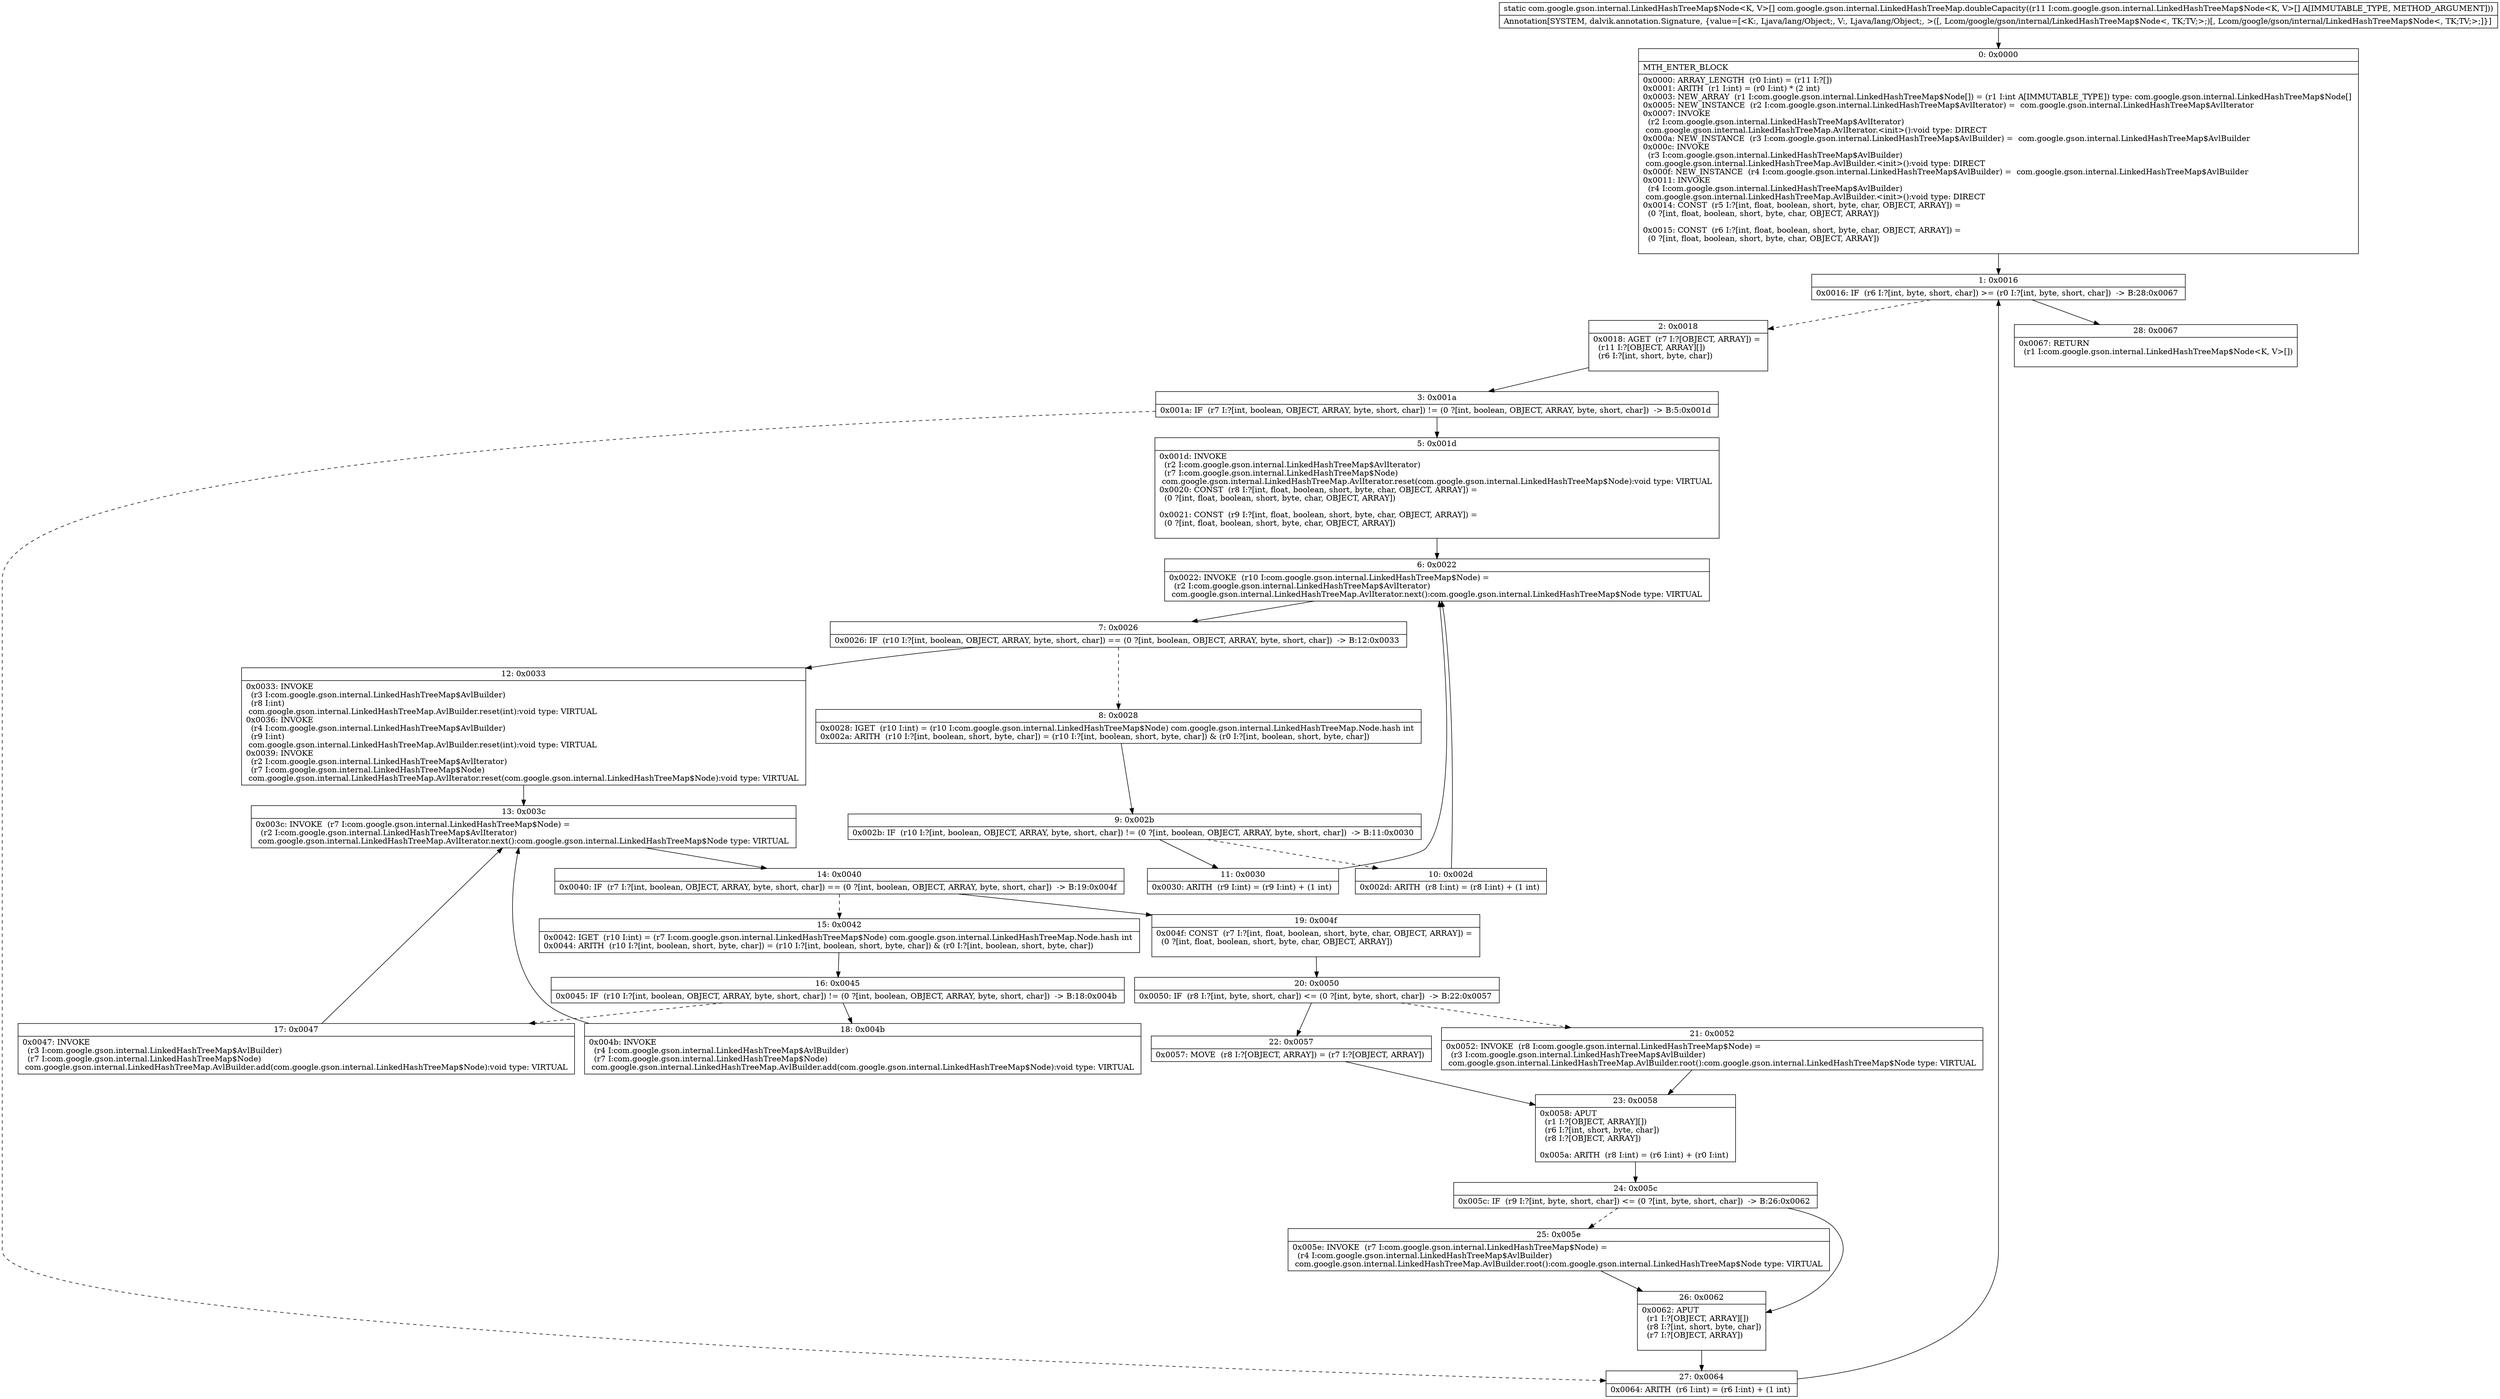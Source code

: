 digraph "CFG forcom.google.gson.internal.LinkedHashTreeMap.doubleCapacity([Lcom\/google\/gson\/internal\/LinkedHashTreeMap$Node;)[Lcom\/google\/gson\/internal\/LinkedHashTreeMap$Node;" {
Node_0 [shape=record,label="{0\:\ 0x0000|MTH_ENTER_BLOCK\l|0x0000: ARRAY_LENGTH  (r0 I:int) = (r11 I:?[]) \l0x0001: ARITH  (r1 I:int) = (r0 I:int) * (2 int) \l0x0003: NEW_ARRAY  (r1 I:com.google.gson.internal.LinkedHashTreeMap$Node[]) = (r1 I:int A[IMMUTABLE_TYPE]) type: com.google.gson.internal.LinkedHashTreeMap$Node[] \l0x0005: NEW_INSTANCE  (r2 I:com.google.gson.internal.LinkedHashTreeMap$AvlIterator) =  com.google.gson.internal.LinkedHashTreeMap$AvlIterator \l0x0007: INVOKE  \l  (r2 I:com.google.gson.internal.LinkedHashTreeMap$AvlIterator)\l com.google.gson.internal.LinkedHashTreeMap.AvlIterator.\<init\>():void type: DIRECT \l0x000a: NEW_INSTANCE  (r3 I:com.google.gson.internal.LinkedHashTreeMap$AvlBuilder) =  com.google.gson.internal.LinkedHashTreeMap$AvlBuilder \l0x000c: INVOKE  \l  (r3 I:com.google.gson.internal.LinkedHashTreeMap$AvlBuilder)\l com.google.gson.internal.LinkedHashTreeMap.AvlBuilder.\<init\>():void type: DIRECT \l0x000f: NEW_INSTANCE  (r4 I:com.google.gson.internal.LinkedHashTreeMap$AvlBuilder) =  com.google.gson.internal.LinkedHashTreeMap$AvlBuilder \l0x0011: INVOKE  \l  (r4 I:com.google.gson.internal.LinkedHashTreeMap$AvlBuilder)\l com.google.gson.internal.LinkedHashTreeMap.AvlBuilder.\<init\>():void type: DIRECT \l0x0014: CONST  (r5 I:?[int, float, boolean, short, byte, char, OBJECT, ARRAY]) = \l  (0 ?[int, float, boolean, short, byte, char, OBJECT, ARRAY])\l \l0x0015: CONST  (r6 I:?[int, float, boolean, short, byte, char, OBJECT, ARRAY]) = \l  (0 ?[int, float, boolean, short, byte, char, OBJECT, ARRAY])\l \l}"];
Node_1 [shape=record,label="{1\:\ 0x0016|0x0016: IF  (r6 I:?[int, byte, short, char]) \>= (r0 I:?[int, byte, short, char])  \-\> B:28:0x0067 \l}"];
Node_2 [shape=record,label="{2\:\ 0x0018|0x0018: AGET  (r7 I:?[OBJECT, ARRAY]) = \l  (r11 I:?[OBJECT, ARRAY][])\l  (r6 I:?[int, short, byte, char])\l \l}"];
Node_3 [shape=record,label="{3\:\ 0x001a|0x001a: IF  (r7 I:?[int, boolean, OBJECT, ARRAY, byte, short, char]) != (0 ?[int, boolean, OBJECT, ARRAY, byte, short, char])  \-\> B:5:0x001d \l}"];
Node_5 [shape=record,label="{5\:\ 0x001d|0x001d: INVOKE  \l  (r2 I:com.google.gson.internal.LinkedHashTreeMap$AvlIterator)\l  (r7 I:com.google.gson.internal.LinkedHashTreeMap$Node)\l com.google.gson.internal.LinkedHashTreeMap.AvlIterator.reset(com.google.gson.internal.LinkedHashTreeMap$Node):void type: VIRTUAL \l0x0020: CONST  (r8 I:?[int, float, boolean, short, byte, char, OBJECT, ARRAY]) = \l  (0 ?[int, float, boolean, short, byte, char, OBJECT, ARRAY])\l \l0x0021: CONST  (r9 I:?[int, float, boolean, short, byte, char, OBJECT, ARRAY]) = \l  (0 ?[int, float, boolean, short, byte, char, OBJECT, ARRAY])\l \l}"];
Node_6 [shape=record,label="{6\:\ 0x0022|0x0022: INVOKE  (r10 I:com.google.gson.internal.LinkedHashTreeMap$Node) = \l  (r2 I:com.google.gson.internal.LinkedHashTreeMap$AvlIterator)\l com.google.gson.internal.LinkedHashTreeMap.AvlIterator.next():com.google.gson.internal.LinkedHashTreeMap$Node type: VIRTUAL \l}"];
Node_7 [shape=record,label="{7\:\ 0x0026|0x0026: IF  (r10 I:?[int, boolean, OBJECT, ARRAY, byte, short, char]) == (0 ?[int, boolean, OBJECT, ARRAY, byte, short, char])  \-\> B:12:0x0033 \l}"];
Node_8 [shape=record,label="{8\:\ 0x0028|0x0028: IGET  (r10 I:int) = (r10 I:com.google.gson.internal.LinkedHashTreeMap$Node) com.google.gson.internal.LinkedHashTreeMap.Node.hash int \l0x002a: ARITH  (r10 I:?[int, boolean, short, byte, char]) = (r10 I:?[int, boolean, short, byte, char]) & (r0 I:?[int, boolean, short, byte, char]) \l}"];
Node_9 [shape=record,label="{9\:\ 0x002b|0x002b: IF  (r10 I:?[int, boolean, OBJECT, ARRAY, byte, short, char]) != (0 ?[int, boolean, OBJECT, ARRAY, byte, short, char])  \-\> B:11:0x0030 \l}"];
Node_10 [shape=record,label="{10\:\ 0x002d|0x002d: ARITH  (r8 I:int) = (r8 I:int) + (1 int) \l}"];
Node_11 [shape=record,label="{11\:\ 0x0030|0x0030: ARITH  (r9 I:int) = (r9 I:int) + (1 int) \l}"];
Node_12 [shape=record,label="{12\:\ 0x0033|0x0033: INVOKE  \l  (r3 I:com.google.gson.internal.LinkedHashTreeMap$AvlBuilder)\l  (r8 I:int)\l com.google.gson.internal.LinkedHashTreeMap.AvlBuilder.reset(int):void type: VIRTUAL \l0x0036: INVOKE  \l  (r4 I:com.google.gson.internal.LinkedHashTreeMap$AvlBuilder)\l  (r9 I:int)\l com.google.gson.internal.LinkedHashTreeMap.AvlBuilder.reset(int):void type: VIRTUAL \l0x0039: INVOKE  \l  (r2 I:com.google.gson.internal.LinkedHashTreeMap$AvlIterator)\l  (r7 I:com.google.gson.internal.LinkedHashTreeMap$Node)\l com.google.gson.internal.LinkedHashTreeMap.AvlIterator.reset(com.google.gson.internal.LinkedHashTreeMap$Node):void type: VIRTUAL \l}"];
Node_13 [shape=record,label="{13\:\ 0x003c|0x003c: INVOKE  (r7 I:com.google.gson.internal.LinkedHashTreeMap$Node) = \l  (r2 I:com.google.gson.internal.LinkedHashTreeMap$AvlIterator)\l com.google.gson.internal.LinkedHashTreeMap.AvlIterator.next():com.google.gson.internal.LinkedHashTreeMap$Node type: VIRTUAL \l}"];
Node_14 [shape=record,label="{14\:\ 0x0040|0x0040: IF  (r7 I:?[int, boolean, OBJECT, ARRAY, byte, short, char]) == (0 ?[int, boolean, OBJECT, ARRAY, byte, short, char])  \-\> B:19:0x004f \l}"];
Node_15 [shape=record,label="{15\:\ 0x0042|0x0042: IGET  (r10 I:int) = (r7 I:com.google.gson.internal.LinkedHashTreeMap$Node) com.google.gson.internal.LinkedHashTreeMap.Node.hash int \l0x0044: ARITH  (r10 I:?[int, boolean, short, byte, char]) = (r10 I:?[int, boolean, short, byte, char]) & (r0 I:?[int, boolean, short, byte, char]) \l}"];
Node_16 [shape=record,label="{16\:\ 0x0045|0x0045: IF  (r10 I:?[int, boolean, OBJECT, ARRAY, byte, short, char]) != (0 ?[int, boolean, OBJECT, ARRAY, byte, short, char])  \-\> B:18:0x004b \l}"];
Node_17 [shape=record,label="{17\:\ 0x0047|0x0047: INVOKE  \l  (r3 I:com.google.gson.internal.LinkedHashTreeMap$AvlBuilder)\l  (r7 I:com.google.gson.internal.LinkedHashTreeMap$Node)\l com.google.gson.internal.LinkedHashTreeMap.AvlBuilder.add(com.google.gson.internal.LinkedHashTreeMap$Node):void type: VIRTUAL \l}"];
Node_18 [shape=record,label="{18\:\ 0x004b|0x004b: INVOKE  \l  (r4 I:com.google.gson.internal.LinkedHashTreeMap$AvlBuilder)\l  (r7 I:com.google.gson.internal.LinkedHashTreeMap$Node)\l com.google.gson.internal.LinkedHashTreeMap.AvlBuilder.add(com.google.gson.internal.LinkedHashTreeMap$Node):void type: VIRTUAL \l}"];
Node_19 [shape=record,label="{19\:\ 0x004f|0x004f: CONST  (r7 I:?[int, float, boolean, short, byte, char, OBJECT, ARRAY]) = \l  (0 ?[int, float, boolean, short, byte, char, OBJECT, ARRAY])\l \l}"];
Node_20 [shape=record,label="{20\:\ 0x0050|0x0050: IF  (r8 I:?[int, byte, short, char]) \<= (0 ?[int, byte, short, char])  \-\> B:22:0x0057 \l}"];
Node_21 [shape=record,label="{21\:\ 0x0052|0x0052: INVOKE  (r8 I:com.google.gson.internal.LinkedHashTreeMap$Node) = \l  (r3 I:com.google.gson.internal.LinkedHashTreeMap$AvlBuilder)\l com.google.gson.internal.LinkedHashTreeMap.AvlBuilder.root():com.google.gson.internal.LinkedHashTreeMap$Node type: VIRTUAL \l}"];
Node_22 [shape=record,label="{22\:\ 0x0057|0x0057: MOVE  (r8 I:?[OBJECT, ARRAY]) = (r7 I:?[OBJECT, ARRAY]) \l}"];
Node_23 [shape=record,label="{23\:\ 0x0058|0x0058: APUT  \l  (r1 I:?[OBJECT, ARRAY][])\l  (r6 I:?[int, short, byte, char])\l  (r8 I:?[OBJECT, ARRAY])\l \l0x005a: ARITH  (r8 I:int) = (r6 I:int) + (r0 I:int) \l}"];
Node_24 [shape=record,label="{24\:\ 0x005c|0x005c: IF  (r9 I:?[int, byte, short, char]) \<= (0 ?[int, byte, short, char])  \-\> B:26:0x0062 \l}"];
Node_25 [shape=record,label="{25\:\ 0x005e|0x005e: INVOKE  (r7 I:com.google.gson.internal.LinkedHashTreeMap$Node) = \l  (r4 I:com.google.gson.internal.LinkedHashTreeMap$AvlBuilder)\l com.google.gson.internal.LinkedHashTreeMap.AvlBuilder.root():com.google.gson.internal.LinkedHashTreeMap$Node type: VIRTUAL \l}"];
Node_26 [shape=record,label="{26\:\ 0x0062|0x0062: APUT  \l  (r1 I:?[OBJECT, ARRAY][])\l  (r8 I:?[int, short, byte, char])\l  (r7 I:?[OBJECT, ARRAY])\l \l}"];
Node_27 [shape=record,label="{27\:\ 0x0064|0x0064: ARITH  (r6 I:int) = (r6 I:int) + (1 int) \l}"];
Node_28 [shape=record,label="{28\:\ 0x0067|0x0067: RETURN  \l  (r1 I:com.google.gson.internal.LinkedHashTreeMap$Node\<K, V\>[])\l \l}"];
MethodNode[shape=record,label="{static com.google.gson.internal.LinkedHashTreeMap$Node\<K, V\>[] com.google.gson.internal.LinkedHashTreeMap.doubleCapacity((r11 I:com.google.gson.internal.LinkedHashTreeMap$Node\<K, V\>[] A[IMMUTABLE_TYPE, METHOD_ARGUMENT]))  | Annotation[SYSTEM, dalvik.annotation.Signature, \{value=[\<K:, Ljava\/lang\/Object;, V:, Ljava\/lang\/Object;, \>([, Lcom\/google\/gson\/internal\/LinkedHashTreeMap$Node\<, TK;TV;\>;)[, Lcom\/google\/gson\/internal\/LinkedHashTreeMap$Node\<, TK;TV;\>;]\}]\l}"];
MethodNode -> Node_0;
Node_0 -> Node_1;
Node_1 -> Node_2[style=dashed];
Node_1 -> Node_28;
Node_2 -> Node_3;
Node_3 -> Node_5;
Node_3 -> Node_27[style=dashed];
Node_5 -> Node_6;
Node_6 -> Node_7;
Node_7 -> Node_8[style=dashed];
Node_7 -> Node_12;
Node_8 -> Node_9;
Node_9 -> Node_10[style=dashed];
Node_9 -> Node_11;
Node_10 -> Node_6;
Node_11 -> Node_6;
Node_12 -> Node_13;
Node_13 -> Node_14;
Node_14 -> Node_15[style=dashed];
Node_14 -> Node_19;
Node_15 -> Node_16;
Node_16 -> Node_17[style=dashed];
Node_16 -> Node_18;
Node_17 -> Node_13;
Node_18 -> Node_13;
Node_19 -> Node_20;
Node_20 -> Node_21[style=dashed];
Node_20 -> Node_22;
Node_21 -> Node_23;
Node_22 -> Node_23;
Node_23 -> Node_24;
Node_24 -> Node_25[style=dashed];
Node_24 -> Node_26;
Node_25 -> Node_26;
Node_26 -> Node_27;
Node_27 -> Node_1;
}

